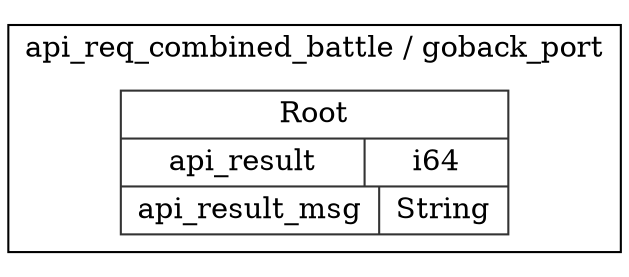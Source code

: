 digraph {
  rankdir=LR;
  subgraph cluster_0 {
    label="api_req_combined_battle / goback_port";
    node [style="filled", color=white, style="solid", color=gray20];
    api_req_combined_battle__goback_port__Root [label="<Root> Root  | { api_result | <api_result> i64 } | { api_result_msg | <api_result_msg> String }", shape=record];
  }
}

